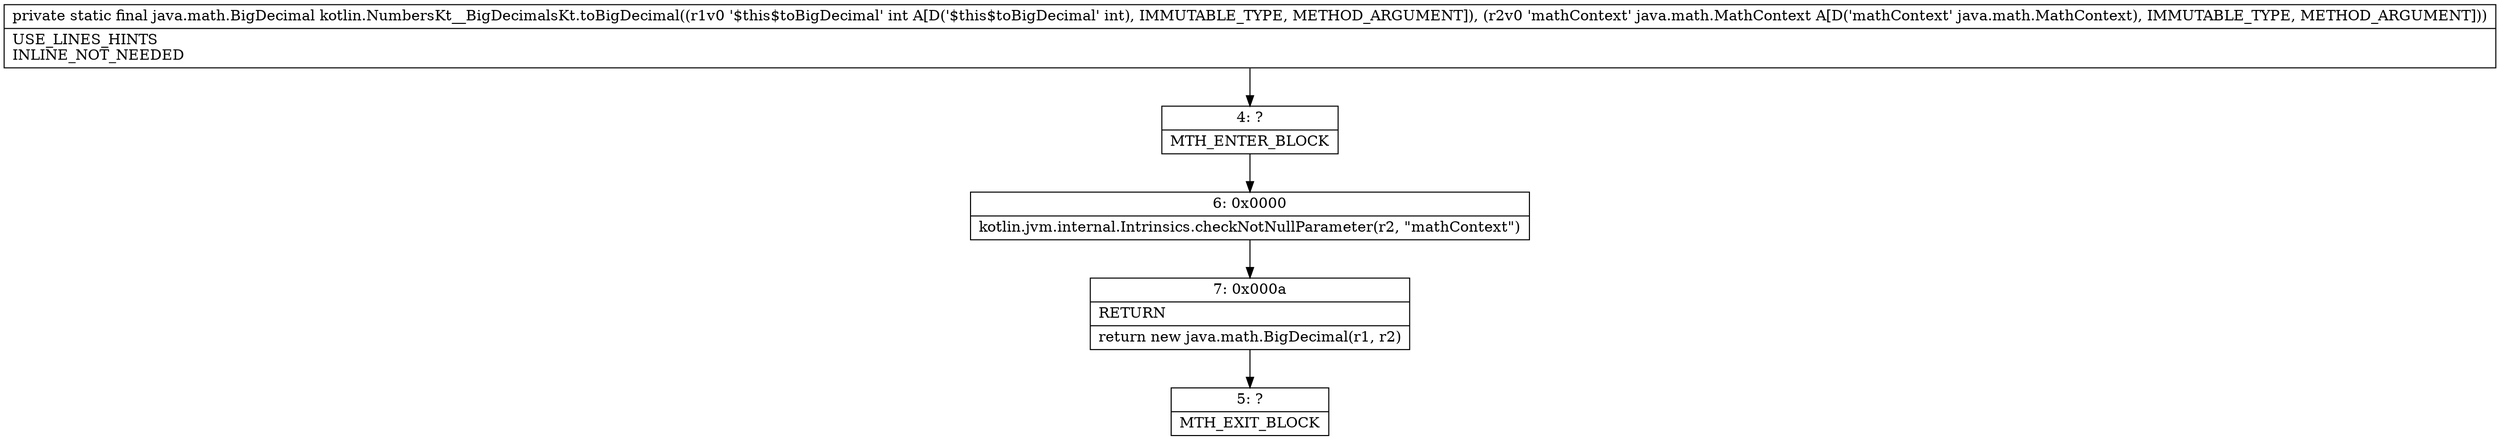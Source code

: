 digraph "CFG forkotlin.NumbersKt__BigDecimalsKt.toBigDecimal(ILjava\/math\/MathContext;)Ljava\/math\/BigDecimal;" {
Node_4 [shape=record,label="{4\:\ ?|MTH_ENTER_BLOCK\l}"];
Node_6 [shape=record,label="{6\:\ 0x0000|kotlin.jvm.internal.Intrinsics.checkNotNullParameter(r2, \"mathContext\")\l}"];
Node_7 [shape=record,label="{7\:\ 0x000a|RETURN\l|return new java.math.BigDecimal(r1, r2)\l}"];
Node_5 [shape=record,label="{5\:\ ?|MTH_EXIT_BLOCK\l}"];
MethodNode[shape=record,label="{private static final java.math.BigDecimal kotlin.NumbersKt__BigDecimalsKt.toBigDecimal((r1v0 '$this$toBigDecimal' int A[D('$this$toBigDecimal' int), IMMUTABLE_TYPE, METHOD_ARGUMENT]), (r2v0 'mathContext' java.math.MathContext A[D('mathContext' java.math.MathContext), IMMUTABLE_TYPE, METHOD_ARGUMENT]))  | USE_LINES_HINTS\lINLINE_NOT_NEEDED\l}"];
MethodNode -> Node_4;Node_4 -> Node_6;
Node_6 -> Node_7;
Node_7 -> Node_5;
}

